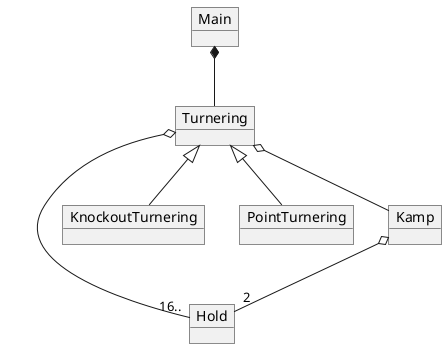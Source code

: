 @startuml
'https://plantuml.com/class-diagram

object Turnering
object Main
object Hold
object KnockoutTurnering
object PointTurnering
object Kamp

Main *-- Turnering
Turnering <|-- KnockoutTurnering
Turnering<|-- PointTurnering
Turnering o-- "16.." Hold
Turnering o-- Kamp
Kamp o-- "2" Hold

@enduml